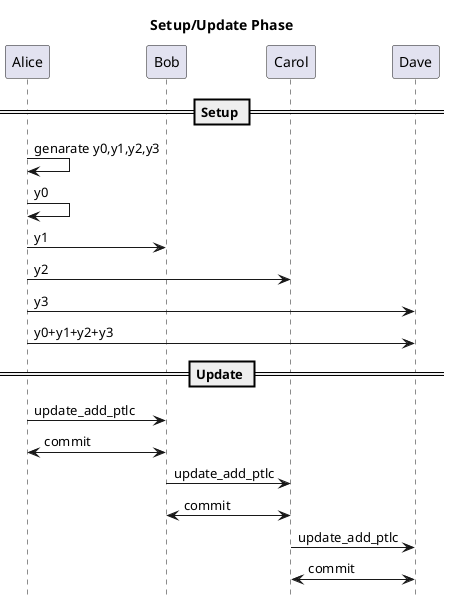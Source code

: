 @startuml
title Setup/Update Phase
hide footbox
participant Alice
participant Bob
participant Carol
participant Dave

== Setup ==

Alice -> Alice: genarate y0,y1,y2,y3
Alice -> Alice: y0
Alice -> Bob: y1
Alice -> Carol: y2
Alice -> Dave: y3
Alice -> Dave: y0+y1+y2+y3

== Update ==

Alice -> Bob: update_add_ptlc
Alice <-> Bob: commit

Bob -> Carol: update_add_ptlc
Bob <-> Carol: commit

Carol -> Dave: update_add_ptlc
Carol <-> Dave: commit

@enduml
